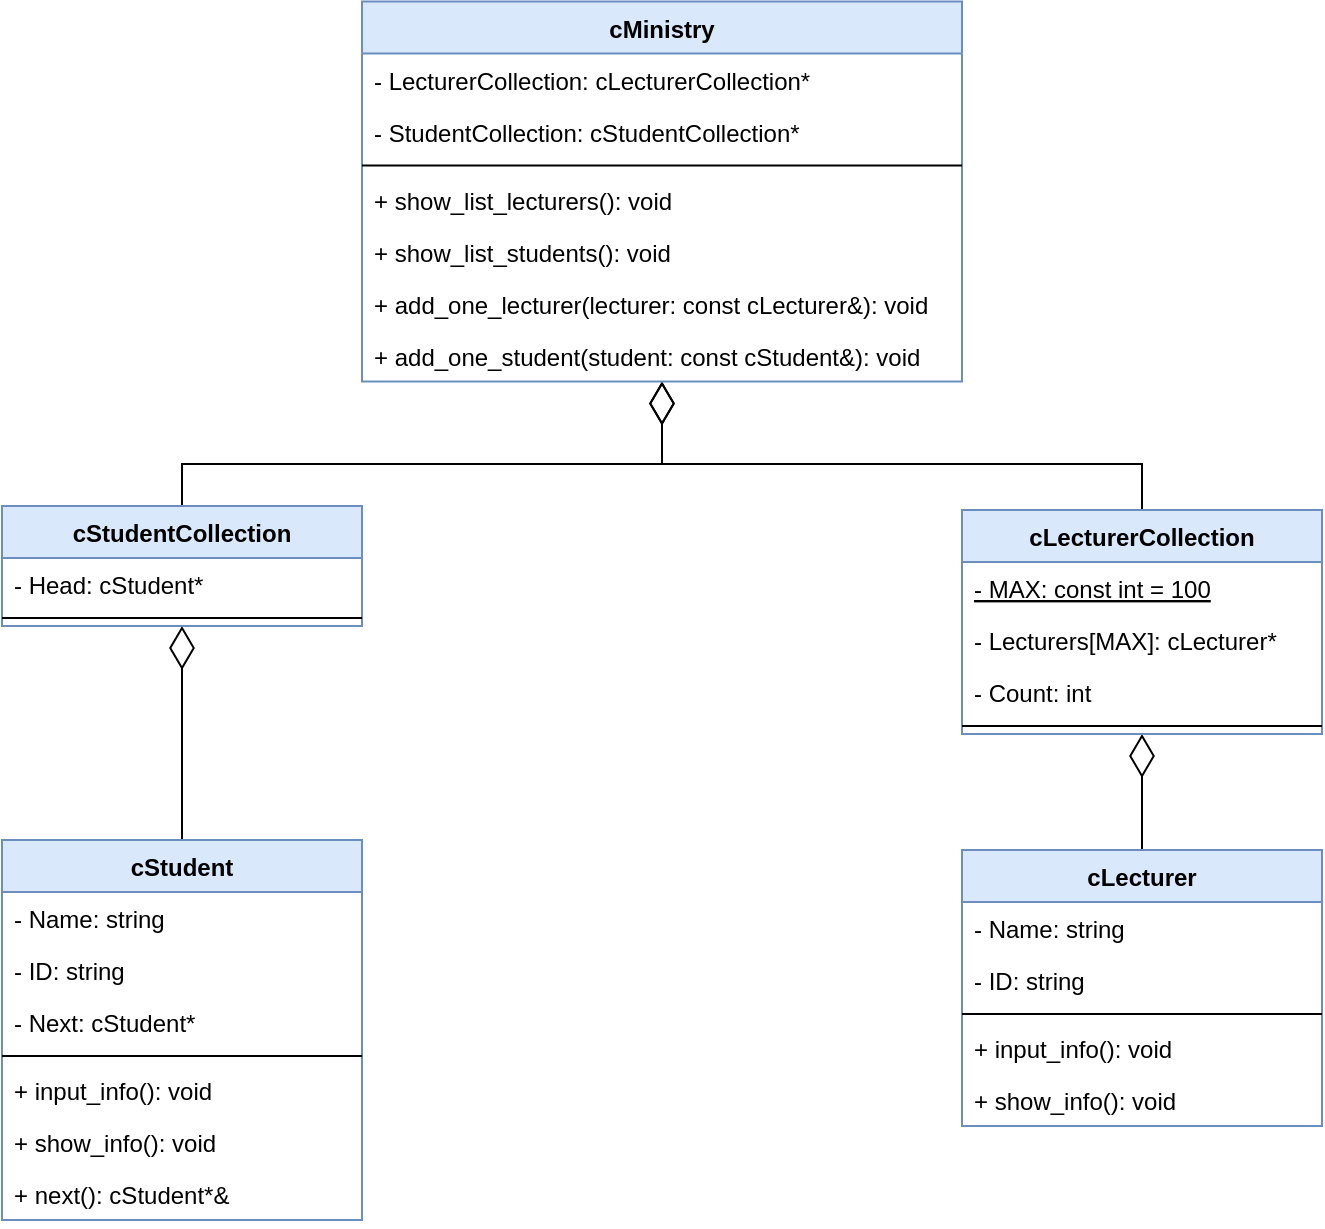 <mxfile version="11.0.1" type="device"><diagram id="HnsvWbX2l9wyGT_azoDr" name="Page-1"><mxGraphModel dx="4340" dy="2435" grid="1" gridSize="10" guides="1" tooltips="1" connect="1" arrows="1" fold="1" page="1" pageScale="1" pageWidth="1100" pageHeight="850" math="0" shadow="0"><root><mxCell id="0"/><mxCell id="1" parent="0"/><mxCell id="Gm9t6Rd4EQG_MsmMgvbE-43" style="edgeStyle=orthogonalEdgeStyle;rounded=0;orthogonalLoop=1;jettySize=auto;html=1;endArrow=diamondThin;endFill=0;endSize=19;" edge="1" parent="1" source="Gm9t6Rd4EQG_MsmMgvbE-1" target="Gm9t6Rd4EQG_MsmMgvbE-11"><mxGeometry relative="1" as="geometry"/></mxCell><mxCell id="Gm9t6Rd4EQG_MsmMgvbE-1" value="cLecturer" style="swimlane;fontStyle=1;align=center;verticalAlign=top;childLayout=stackLayout;horizontal=1;startSize=26;horizontalStack=0;resizeParent=1;resizeParentMax=0;resizeLast=0;collapsible=1;marginBottom=0;fillColor=#dae8fc;strokeColor=#6c8ebf;" vertex="1" parent="1"><mxGeometry x="760" y="483" width="180" height="138" as="geometry"/></mxCell><mxCell id="Gm9t6Rd4EQG_MsmMgvbE-2" value="- Name: string" style="text;strokeColor=none;fillColor=none;align=left;verticalAlign=top;spacingLeft=4;spacingRight=4;overflow=hidden;rotatable=0;points=[[0,0.5],[1,0.5]];portConstraint=eastwest;" vertex="1" parent="Gm9t6Rd4EQG_MsmMgvbE-1"><mxGeometry y="26" width="180" height="26" as="geometry"/></mxCell><mxCell id="Gm9t6Rd4EQG_MsmMgvbE-4" value="- ID: string" style="text;strokeColor=none;fillColor=none;align=left;verticalAlign=top;spacingLeft=4;spacingRight=4;overflow=hidden;rotatable=0;points=[[0,0.5],[1,0.5]];portConstraint=eastwest;" vertex="1" parent="Gm9t6Rd4EQG_MsmMgvbE-1"><mxGeometry y="52" width="180" height="26" as="geometry"/></mxCell><mxCell id="Gm9t6Rd4EQG_MsmMgvbE-3" value="" style="line;strokeWidth=1;fillColor=none;align=left;verticalAlign=middle;spacingTop=-1;spacingLeft=3;spacingRight=3;rotatable=0;labelPosition=right;points=[];portConstraint=eastwest;" vertex="1" parent="Gm9t6Rd4EQG_MsmMgvbE-1"><mxGeometry y="78" width="180" height="8" as="geometry"/></mxCell><mxCell id="Gm9t6Rd4EQG_MsmMgvbE-5" value="+ input_info(): void" style="text;strokeColor=none;fillColor=none;align=left;verticalAlign=top;spacingLeft=4;spacingRight=4;overflow=hidden;rotatable=0;points=[[0,0.5],[1,0.5]];portConstraint=eastwest;" vertex="1" parent="Gm9t6Rd4EQG_MsmMgvbE-1"><mxGeometry y="86" width="180" height="26" as="geometry"/></mxCell><mxCell id="Gm9t6Rd4EQG_MsmMgvbE-6" value="+ show_info(): void" style="text;strokeColor=none;fillColor=none;align=left;verticalAlign=top;spacingLeft=4;spacingRight=4;overflow=hidden;rotatable=0;points=[[0,0.5],[1,0.5]];portConstraint=eastwest;" vertex="1" parent="Gm9t6Rd4EQG_MsmMgvbE-1"><mxGeometry y="112" width="180" height="26" as="geometry"/></mxCell><mxCell id="Gm9t6Rd4EQG_MsmMgvbE-45" style="edgeStyle=orthogonalEdgeStyle;rounded=0;orthogonalLoop=1;jettySize=auto;html=1;endArrow=diamondThin;endFill=0;endSize=19;" edge="1" parent="1" source="Gm9t6Rd4EQG_MsmMgvbE-11" target="Gm9t6Rd4EQG_MsmMgvbE-28"><mxGeometry relative="1" as="geometry"><Array as="points"><mxPoint x="850" y="290"/><mxPoint x="610" y="290"/></Array></mxGeometry></mxCell><mxCell id="Gm9t6Rd4EQG_MsmMgvbE-11" value="cLecturerCollection" style="swimlane;fontStyle=1;align=center;verticalAlign=top;childLayout=stackLayout;horizontal=1;startSize=26;horizontalStack=0;resizeParent=1;resizeParentMax=0;resizeLast=0;collapsible=1;marginBottom=0;fillColor=#dae8fc;strokeColor=#6c8ebf;" vertex="1" parent="1"><mxGeometry x="760" y="313" width="180" height="112" as="geometry"/></mxCell><mxCell id="Gm9t6Rd4EQG_MsmMgvbE-12" value="- MAX: const int = 100" style="text;strokeColor=none;fillColor=none;align=left;verticalAlign=top;spacingLeft=4;spacingRight=4;overflow=hidden;rotatable=0;points=[[0,0.5],[1,0.5]];portConstraint=eastwest;fontStyle=4" vertex="1" parent="Gm9t6Rd4EQG_MsmMgvbE-11"><mxGeometry y="26" width="180" height="26" as="geometry"/></mxCell><mxCell id="Gm9t6Rd4EQG_MsmMgvbE-14" value="- Lecturers[MAX]: cLecturer*" style="text;strokeColor=none;fillColor=none;align=left;verticalAlign=top;spacingLeft=4;spacingRight=4;overflow=hidden;rotatable=0;points=[[0,0.5],[1,0.5]];portConstraint=eastwest;" vertex="1" parent="Gm9t6Rd4EQG_MsmMgvbE-11"><mxGeometry y="52" width="180" height="26" as="geometry"/></mxCell><mxCell id="Gm9t6Rd4EQG_MsmMgvbE-15" value="- Count: int" style="text;strokeColor=none;fillColor=none;align=left;verticalAlign=top;spacingLeft=4;spacingRight=4;overflow=hidden;rotatable=0;points=[[0,0.5],[1,0.5]];portConstraint=eastwest;" vertex="1" parent="Gm9t6Rd4EQG_MsmMgvbE-11"><mxGeometry y="78" width="180" height="26" as="geometry"/></mxCell><mxCell id="Gm9t6Rd4EQG_MsmMgvbE-13" value="" style="line;strokeWidth=1;fillColor=none;align=left;verticalAlign=middle;spacingTop=-1;spacingLeft=3;spacingRight=3;rotatable=0;labelPosition=right;points=[];portConstraint=eastwest;" vertex="1" parent="Gm9t6Rd4EQG_MsmMgvbE-11"><mxGeometry y="104" width="180" height="8" as="geometry"/></mxCell><mxCell id="Gm9t6Rd4EQG_MsmMgvbE-41" style="edgeStyle=orthogonalEdgeStyle;rounded=0;orthogonalLoop=1;jettySize=auto;html=1;endArrow=diamondThin;endFill=0;endSize=19;" edge="1" parent="1" source="Gm9t6Rd4EQG_MsmMgvbE-16" target="Gm9t6Rd4EQG_MsmMgvbE-24"><mxGeometry relative="1" as="geometry"/></mxCell><mxCell id="Gm9t6Rd4EQG_MsmMgvbE-16" value="cStudent" style="swimlane;fontStyle=1;align=center;verticalAlign=top;childLayout=stackLayout;horizontal=1;startSize=26;horizontalStack=0;resizeParent=1;resizeParentMax=0;resizeLast=0;collapsible=1;marginBottom=0;fillColor=#dae8fc;strokeColor=#6c8ebf;" vertex="1" parent="1"><mxGeometry x="280" y="478" width="180" height="190" as="geometry"/></mxCell><mxCell id="Gm9t6Rd4EQG_MsmMgvbE-17" value="- Name: string" style="text;strokeColor=none;fillColor=none;align=left;verticalAlign=top;spacingLeft=4;spacingRight=4;overflow=hidden;rotatable=0;points=[[0,0.5],[1,0.5]];portConstraint=eastwest;" vertex="1" parent="Gm9t6Rd4EQG_MsmMgvbE-16"><mxGeometry y="26" width="180" height="26" as="geometry"/></mxCell><mxCell id="Gm9t6Rd4EQG_MsmMgvbE-19" value="- ID: string" style="text;strokeColor=none;fillColor=none;align=left;verticalAlign=top;spacingLeft=4;spacingRight=4;overflow=hidden;rotatable=0;points=[[0,0.5],[1,0.5]];portConstraint=eastwest;" vertex="1" parent="Gm9t6Rd4EQG_MsmMgvbE-16"><mxGeometry y="52" width="180" height="26" as="geometry"/></mxCell><mxCell id="Gm9t6Rd4EQG_MsmMgvbE-20" value="- Next: cStudent*" style="text;strokeColor=none;fillColor=none;align=left;verticalAlign=top;spacingLeft=4;spacingRight=4;overflow=hidden;rotatable=0;points=[[0,0.5],[1,0.5]];portConstraint=eastwest;" vertex="1" parent="Gm9t6Rd4EQG_MsmMgvbE-16"><mxGeometry y="78" width="180" height="26" as="geometry"/></mxCell><mxCell id="Gm9t6Rd4EQG_MsmMgvbE-18" value="" style="line;strokeWidth=1;fillColor=none;align=left;verticalAlign=middle;spacingTop=-1;spacingLeft=3;spacingRight=3;rotatable=0;labelPosition=right;points=[];portConstraint=eastwest;" vertex="1" parent="Gm9t6Rd4EQG_MsmMgvbE-16"><mxGeometry y="104" width="180" height="8" as="geometry"/></mxCell><mxCell id="Gm9t6Rd4EQG_MsmMgvbE-21" value="+ input_info(): void" style="text;strokeColor=none;fillColor=none;align=left;verticalAlign=top;spacingLeft=4;spacingRight=4;overflow=hidden;rotatable=0;points=[[0,0.5],[1,0.5]];portConstraint=eastwest;" vertex="1" parent="Gm9t6Rd4EQG_MsmMgvbE-16"><mxGeometry y="112" width="180" height="26" as="geometry"/></mxCell><mxCell id="Gm9t6Rd4EQG_MsmMgvbE-22" value="+ show_info(): void" style="text;strokeColor=none;fillColor=none;align=left;verticalAlign=top;spacingLeft=4;spacingRight=4;overflow=hidden;rotatable=0;points=[[0,0.5],[1,0.5]];portConstraint=eastwest;" vertex="1" parent="Gm9t6Rd4EQG_MsmMgvbE-16"><mxGeometry y="138" width="180" height="26" as="geometry"/></mxCell><mxCell id="Gm9t6Rd4EQG_MsmMgvbE-23" value="+ next(): cStudent*&amp;" style="text;strokeColor=none;fillColor=none;align=left;verticalAlign=top;spacingLeft=4;spacingRight=4;overflow=hidden;rotatable=0;points=[[0,0.5],[1,0.5]];portConstraint=eastwest;" vertex="1" parent="Gm9t6Rd4EQG_MsmMgvbE-16"><mxGeometry y="164" width="180" height="26" as="geometry"/></mxCell><mxCell id="Gm9t6Rd4EQG_MsmMgvbE-44" style="edgeStyle=orthogonalEdgeStyle;rounded=0;orthogonalLoop=1;jettySize=auto;html=1;endArrow=diamondThin;endFill=0;endSize=19;" edge="1" parent="1" source="Gm9t6Rd4EQG_MsmMgvbE-24" target="Gm9t6Rd4EQG_MsmMgvbE-28"><mxGeometry relative="1" as="geometry"><Array as="points"><mxPoint x="370" y="290"/><mxPoint x="610" y="290"/></Array></mxGeometry></mxCell><mxCell id="Gm9t6Rd4EQG_MsmMgvbE-24" value="cStudentCollection" style="swimlane;fontStyle=1;align=center;verticalAlign=top;childLayout=stackLayout;horizontal=1;startSize=26;horizontalStack=0;resizeParent=1;resizeParentMax=0;resizeLast=0;collapsible=1;marginBottom=0;fillColor=#dae8fc;strokeColor=#6c8ebf;" vertex="1" parent="1"><mxGeometry x="280" y="311" width="180" height="60" as="geometry"/></mxCell><mxCell id="Gm9t6Rd4EQG_MsmMgvbE-25" value="- Head: cStudent*" style="text;strokeColor=none;fillColor=none;align=left;verticalAlign=top;spacingLeft=4;spacingRight=4;overflow=hidden;rotatable=0;points=[[0,0.5],[1,0.5]];portConstraint=eastwest;" vertex="1" parent="Gm9t6Rd4EQG_MsmMgvbE-24"><mxGeometry y="26" width="180" height="26" as="geometry"/></mxCell><mxCell id="Gm9t6Rd4EQG_MsmMgvbE-26" value="" style="line;strokeWidth=1;fillColor=none;align=left;verticalAlign=middle;spacingTop=-1;spacingLeft=3;spacingRight=3;rotatable=0;labelPosition=right;points=[];portConstraint=eastwest;" vertex="1" parent="Gm9t6Rd4EQG_MsmMgvbE-24"><mxGeometry y="52" width="180" height="8" as="geometry"/></mxCell><mxCell id="Gm9t6Rd4EQG_MsmMgvbE-28" value="cMinistry" style="swimlane;fontStyle=1;align=center;verticalAlign=top;childLayout=stackLayout;horizontal=1;startSize=26;horizontalStack=0;resizeParent=1;resizeParentMax=0;resizeLast=0;collapsible=1;marginBottom=0;fillColor=#dae8fc;strokeColor=#6c8ebf;" vertex="1" parent="1"><mxGeometry x="460" y="58.786" width="300" height="190" as="geometry"/></mxCell><mxCell id="Gm9t6Rd4EQG_MsmMgvbE-29" value="- LecturerCollection: cLecturerCollection*" style="text;strokeColor=none;fillColor=none;align=left;verticalAlign=top;spacingLeft=4;spacingRight=4;overflow=hidden;rotatable=0;points=[[0,0.5],[1,0.5]];portConstraint=eastwest;" vertex="1" parent="Gm9t6Rd4EQG_MsmMgvbE-28"><mxGeometry y="26" width="300" height="26" as="geometry"/></mxCell><mxCell id="Gm9t6Rd4EQG_MsmMgvbE-31" value="- StudentCollection: cStudentCollection*" style="text;strokeColor=none;fillColor=none;align=left;verticalAlign=top;spacingLeft=4;spacingRight=4;overflow=hidden;rotatable=0;points=[[0,0.5],[1,0.5]];portConstraint=eastwest;" vertex="1" parent="Gm9t6Rd4EQG_MsmMgvbE-28"><mxGeometry y="52" width="300" height="26" as="geometry"/></mxCell><mxCell id="Gm9t6Rd4EQG_MsmMgvbE-30" value="" style="line;strokeWidth=1;fillColor=none;align=left;verticalAlign=middle;spacingTop=-1;spacingLeft=3;spacingRight=3;rotatable=0;labelPosition=right;points=[];portConstraint=eastwest;" vertex="1" parent="Gm9t6Rd4EQG_MsmMgvbE-28"><mxGeometry y="78" width="300" height="8" as="geometry"/></mxCell><mxCell id="Gm9t6Rd4EQG_MsmMgvbE-32" value="+ show_list_lecturers(): void" style="text;strokeColor=none;fillColor=none;align=left;verticalAlign=top;spacingLeft=4;spacingRight=4;overflow=hidden;rotatable=0;points=[[0,0.5],[1,0.5]];portConstraint=eastwest;" vertex="1" parent="Gm9t6Rd4EQG_MsmMgvbE-28"><mxGeometry y="86" width="300" height="26" as="geometry"/></mxCell><mxCell id="Gm9t6Rd4EQG_MsmMgvbE-33" value="+ show_list_students(): void" style="text;strokeColor=none;fillColor=none;align=left;verticalAlign=top;spacingLeft=4;spacingRight=4;overflow=hidden;rotatable=0;points=[[0,0.5],[1,0.5]];portConstraint=eastwest;" vertex="1" parent="Gm9t6Rd4EQG_MsmMgvbE-28"><mxGeometry y="112" width="300" height="26" as="geometry"/></mxCell><mxCell id="Gm9t6Rd4EQG_MsmMgvbE-34" value="+ add_one_lecturer(lecturer: const cLecturer&amp;): void" style="text;strokeColor=none;fillColor=none;align=left;verticalAlign=top;spacingLeft=4;spacingRight=4;overflow=hidden;rotatable=0;points=[[0,0.5],[1,0.5]];portConstraint=eastwest;" vertex="1" parent="Gm9t6Rd4EQG_MsmMgvbE-28"><mxGeometry y="138" width="300" height="26" as="geometry"/></mxCell><mxCell id="Gm9t6Rd4EQG_MsmMgvbE-35" value="+ add_one_student(student: const cStudent&amp;): void" style="text;strokeColor=none;fillColor=none;align=left;verticalAlign=top;spacingLeft=4;spacingRight=4;overflow=hidden;rotatable=0;points=[[0,0.5],[1,0.5]];portConstraint=eastwest;" vertex="1" parent="Gm9t6Rd4EQG_MsmMgvbE-28"><mxGeometry y="164" width="300" height="26" as="geometry"/></mxCell></root></mxGraphModel></diagram></mxfile>